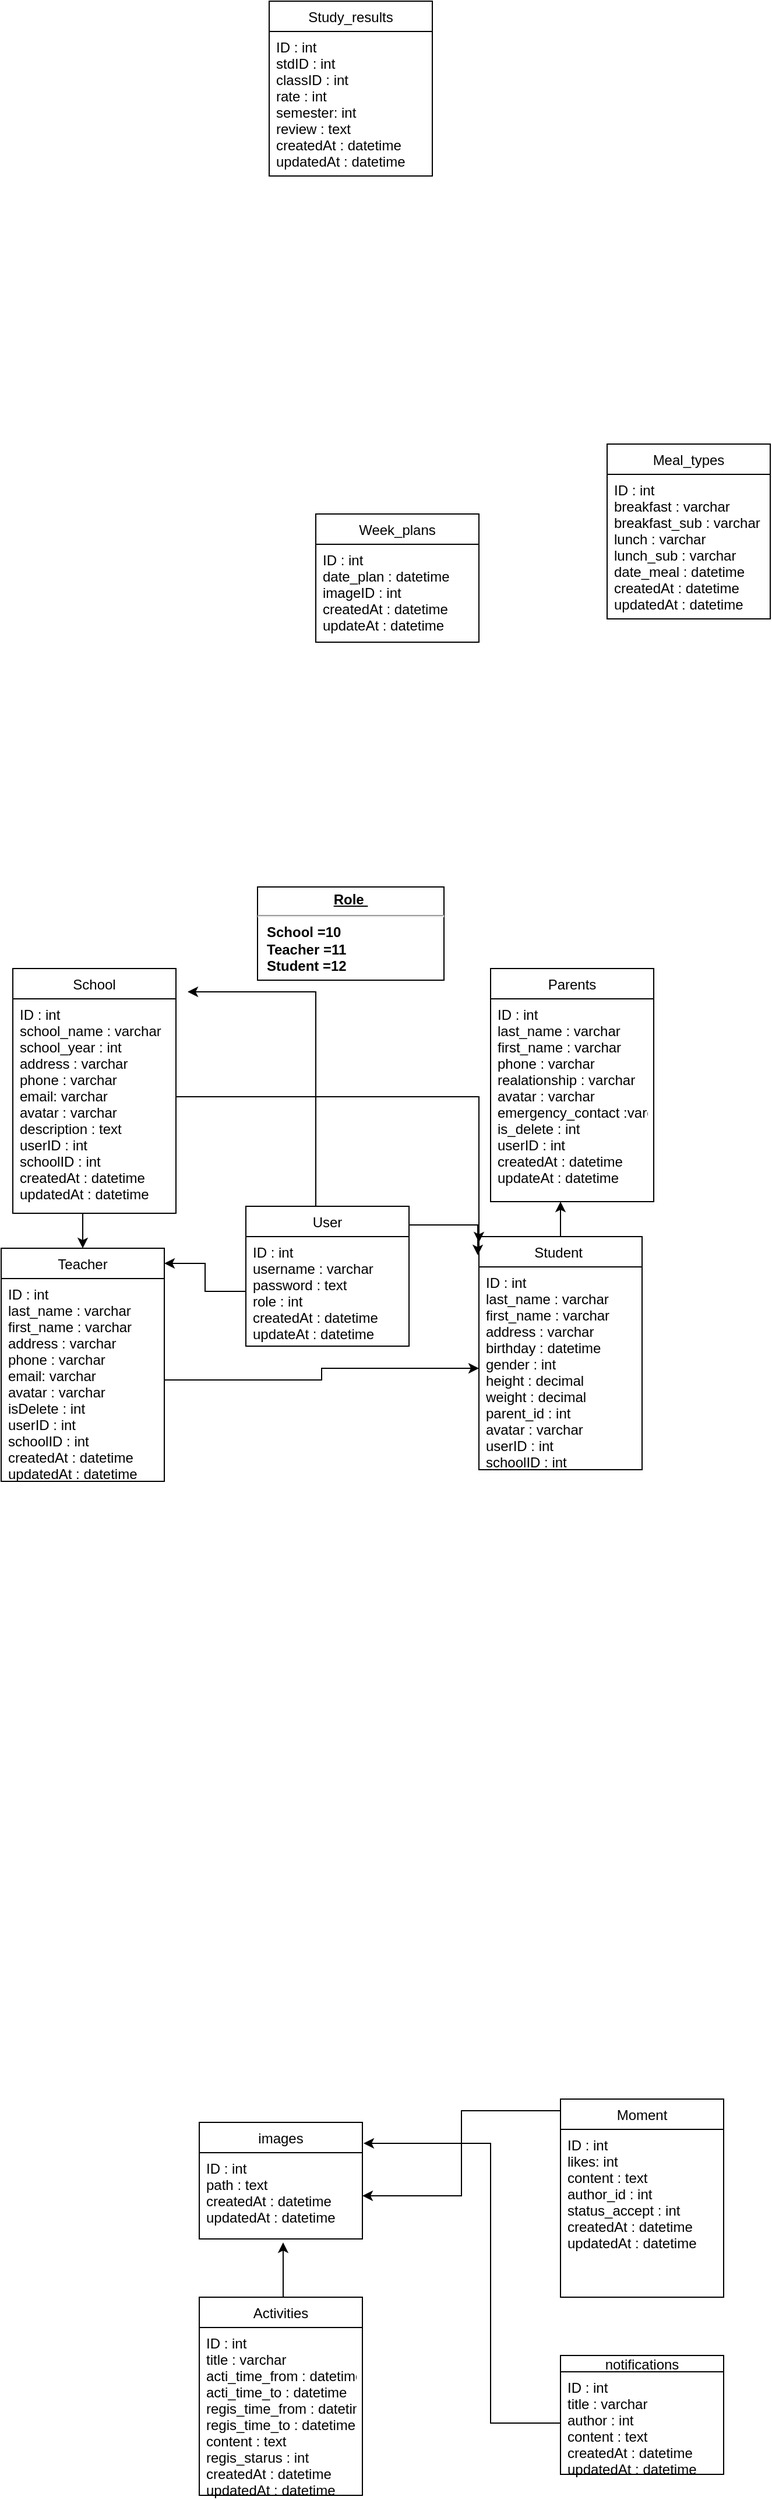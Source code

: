 <mxfile version="12.1.8" type="github" pages="1">
  <diagram id="wBsFTlD9l-tB3xNEcDhj" name="Page-1">
    <mxGraphModel dx="852" dy="1679" grid="1" gridSize="10" guides="1" tooltips="1" connect="1" arrows="1" fold="1" page="1" pageScale="1" pageWidth="827" pageHeight="1169" math="0" shadow="0">
      <root>
        <mxCell id="0"/>
        <mxCell id="1" parent="0"/>
        <mxCell id="9zrNXWnGiJ5A4-3dF4jf-1" value="Teacher" style="swimlane;fontStyle=0;childLayout=stackLayout;horizontal=1;startSize=26;fillColor=none;horizontalStack=0;resizeParent=1;resizeParentMax=0;resizeLast=0;collapsible=1;marginBottom=0;" parent="1" vertex="1">
          <mxGeometry x="60" y="500" width="140" height="200" as="geometry"/>
        </mxCell>
        <mxCell id="9zrNXWnGiJ5A4-3dF4jf-2" value="ID : int &#xa;last_name : varchar&#xa;first_name : varchar&#xa;address : varchar&#xa;phone : varchar&#xa;email: varchar&#xa;avatar : varchar&#xa;isDelete : int&#xa;userID : int&#xa;schoolID : int&#xa;createdAt : datetime&#xa;updatedAt : datetime &#xa;" style="text;strokeColor=none;fillColor=none;align=left;verticalAlign=top;spacingLeft=4;spacingRight=4;overflow=hidden;rotatable=0;points=[[0,0.5],[1,0.5]];portConstraint=eastwest;" parent="9zrNXWnGiJ5A4-3dF4jf-1" vertex="1">
          <mxGeometry y="26" width="140" height="174" as="geometry"/>
        </mxCell>
        <mxCell id="aQ7XGXV-vif6D-BRFP7N-8" value="" style="edgeStyle=orthogonalEdgeStyle;rounded=0;orthogonalLoop=1;jettySize=auto;html=1;" edge="1" parent="1" source="9zrNXWnGiJ5A4-3dF4jf-13" target="aQ7XGXV-vif6D-BRFP7N-6">
          <mxGeometry relative="1" as="geometry">
            <Array as="points">
              <mxPoint x="550" y="510"/>
              <mxPoint x="550" y="510"/>
            </Array>
          </mxGeometry>
        </mxCell>
        <mxCell id="9zrNXWnGiJ5A4-3dF4jf-13" value="Student " style="swimlane;fontStyle=0;childLayout=stackLayout;horizontal=1;startSize=26;fillColor=none;horizontalStack=0;resizeParent=1;resizeParentMax=0;resizeLast=0;collapsible=1;marginBottom=0;" parent="1" vertex="1">
          <mxGeometry x="470" y="490" width="140" height="200" as="geometry"/>
        </mxCell>
        <mxCell id="9zrNXWnGiJ5A4-3dF4jf-14" value="ID : int &#xa;last_name : varchar&#xa;first_name : varchar&#xa;address : varchar&#xa;birthday : datetime&#xa;gender : int&#xa;height : decimal&#xa;weight : decimal&#xa;parent_id : int&#xa;avatar : varchar&#xa;userID : int&#xa;schoolID : int &#xa;" style="text;strokeColor=none;fillColor=none;align=left;verticalAlign=top;spacingLeft=4;spacingRight=4;overflow=hidden;rotatable=0;points=[[0,0.5],[1,0.5]];portConstraint=eastwest;" parent="9zrNXWnGiJ5A4-3dF4jf-13" vertex="1">
          <mxGeometry y="26" width="140" height="174" as="geometry"/>
        </mxCell>
        <mxCell id="aQ7XGXV-vif6D-BRFP7N-6" value="Parents" style="swimlane;fontStyle=0;childLayout=stackLayout;horizontal=1;startSize=26;fillColor=none;horizontalStack=0;resizeParent=1;resizeParentMax=0;resizeLast=0;collapsible=1;marginBottom=0;" vertex="1" parent="1">
          <mxGeometry x="480" y="260" width="140" height="200" as="geometry"/>
        </mxCell>
        <mxCell id="aQ7XGXV-vif6D-BRFP7N-7" value="ID : int &#xa;last_name : varchar&#xa;first_name : varchar&#xa;phone : varchar&#xa;realationship : varchar&#xa;avatar : varchar&#xa;emergency_contact :varchar&#xa;is_delete : int&#xa;userID : int&#xa;createdAt : datetime&#xa;updateAt : datetime  &#xa;&#xa;&#xa; &#xa;" style="text;strokeColor=none;fillColor=none;align=left;verticalAlign=top;spacingLeft=4;spacingRight=4;overflow=hidden;rotatable=0;points=[[0,0.5],[1,0.5]];portConstraint=eastwest;" vertex="1" parent="aQ7XGXV-vif6D-BRFP7N-6">
          <mxGeometry y="26" width="140" height="174" as="geometry"/>
        </mxCell>
        <mxCell id="9zrNXWnGiJ5A4-3dF4jf-73" style="edgeStyle=orthogonalEdgeStyle;rounded=0;orthogonalLoop=1;jettySize=auto;html=1;entryX=0;entryY=0.025;entryDx=0;entryDy=0;entryPerimeter=0;" parent="1" source="9zrNXWnGiJ5A4-3dF4jf-5" target="9zrNXWnGiJ5A4-3dF4jf-13" edge="1">
          <mxGeometry relative="1" as="geometry">
            <mxPoint x="430" y="370" as="targetPoint"/>
            <Array as="points">
              <mxPoint x="470" y="370"/>
            </Array>
          </mxGeometry>
        </mxCell>
        <mxCell id="9zrNXWnGiJ5A4-3dF4jf-77" style="edgeStyle=orthogonalEdgeStyle;rounded=0;orthogonalLoop=1;jettySize=auto;html=1;entryX=0.5;entryY=0;entryDx=0;entryDy=0;" parent="1" source="9zrNXWnGiJ5A4-3dF4jf-5" target="9zrNXWnGiJ5A4-3dF4jf-1" edge="1">
          <mxGeometry relative="1" as="geometry">
            <Array as="points">
              <mxPoint x="130" y="480"/>
              <mxPoint x="130" y="480"/>
            </Array>
          </mxGeometry>
        </mxCell>
        <mxCell id="9zrNXWnGiJ5A4-3dF4jf-5" value="School" style="swimlane;fontStyle=0;childLayout=stackLayout;horizontal=1;startSize=26;fillColor=none;horizontalStack=0;resizeParent=1;resizeParentMax=0;resizeLast=0;collapsible=1;marginBottom=0;" parent="1" vertex="1">
          <mxGeometry x="70" y="260" width="140" height="210" as="geometry"/>
        </mxCell>
        <mxCell id="9zrNXWnGiJ5A4-3dF4jf-6" value="ID : int &#xa;school_name : varchar&#xa;school_year : int&#xa;address : varchar&#xa;phone : varchar&#xa;email: varchar&#xa;avatar : varchar&#xa;description : text&#xa;userID : int&#xa;schoolID : int&#xa;createdAt : datetime&#xa;updatedAt : datetime &#xa;" style="text;strokeColor=none;fillColor=none;align=left;verticalAlign=top;spacingLeft=4;spacingRight=4;overflow=hidden;rotatable=0;points=[[0,0.5],[1,0.5]];portConstraint=eastwest;" parent="9zrNXWnGiJ5A4-3dF4jf-5" vertex="1">
          <mxGeometry y="26" width="140" height="184" as="geometry"/>
        </mxCell>
        <mxCell id="9zrNXWnGiJ5A4-3dF4jf-70" style="edgeStyle=orthogonalEdgeStyle;rounded=0;orthogonalLoop=1;jettySize=auto;html=1;" parent="1" source="9zrNXWnGiJ5A4-3dF4jf-8" edge="1">
          <mxGeometry relative="1" as="geometry">
            <Array as="points">
              <mxPoint x="330" y="280"/>
            </Array>
            <mxPoint x="220" y="280" as="targetPoint"/>
          </mxGeometry>
        </mxCell>
        <mxCell id="9zrNXWnGiJ5A4-3dF4jf-71" style="edgeStyle=orthogonalEdgeStyle;rounded=0;orthogonalLoop=1;jettySize=auto;html=1;entryX=-0.007;entryY=0.08;entryDx=0;entryDy=0;entryPerimeter=0;" parent="1" source="9zrNXWnGiJ5A4-3dF4jf-8" target="9zrNXWnGiJ5A4-3dF4jf-13" edge="1">
          <mxGeometry relative="1" as="geometry">
            <Array as="points">
              <mxPoint x="469" y="480"/>
            </Array>
          </mxGeometry>
        </mxCell>
        <mxCell id="9zrNXWnGiJ5A4-3dF4jf-8" value="User" style="swimlane;fontStyle=0;childLayout=stackLayout;horizontal=1;startSize=26;fillColor=none;horizontalStack=0;resizeParent=1;resizeParentMax=0;resizeLast=0;collapsible=1;marginBottom=0;" parent="1" vertex="1">
          <mxGeometry x="270" y="464" width="140" height="120" as="geometry"/>
        </mxCell>
        <mxCell id="9zrNXWnGiJ5A4-3dF4jf-9" value="ID : int&#xa;username : varchar&#xa;password : text&#xa;role : int&#xa;createdAt : datetime&#xa;updateAt : datetime " style="text;strokeColor=none;fillColor=none;align=left;verticalAlign=top;spacingLeft=4;spacingRight=4;overflow=hidden;rotatable=0;points=[[0,0.5],[1,0.5]];portConstraint=eastwest;" parent="9zrNXWnGiJ5A4-3dF4jf-8" vertex="1">
          <mxGeometry y="26" width="140" height="94" as="geometry"/>
        </mxCell>
        <mxCell id="9zrNXWnGiJ5A4-3dF4jf-16" value="images" style="swimlane;fontStyle=0;childLayout=stackLayout;horizontal=1;startSize=26;fillColor=none;horizontalStack=0;resizeParent=1;resizeParentMax=0;resizeLast=0;collapsible=1;marginBottom=0;" parent="1" vertex="1">
          <mxGeometry x="230" y="1250" width="140" height="100" as="geometry"/>
        </mxCell>
        <mxCell id="9zrNXWnGiJ5A4-3dF4jf-17" value="ID : int&#xa;path : text&#xa;createdAt : datetime&#xa;updatedAt : datetime&#xa;" style="text;strokeColor=none;fillColor=none;align=left;verticalAlign=top;spacingLeft=4;spacingRight=4;overflow=hidden;rotatable=0;points=[[0,0.5],[1,0.5]];portConstraint=eastwest;" parent="9zrNXWnGiJ5A4-3dF4jf-16" vertex="1">
          <mxGeometry y="26" width="140" height="74" as="geometry"/>
        </mxCell>
        <mxCell id="9zrNXWnGiJ5A4-3dF4jf-28" value="Week_plans" style="swimlane;fontStyle=0;childLayout=stackLayout;horizontal=1;startSize=26;fillColor=none;horizontalStack=0;resizeParent=1;resizeParentMax=0;resizeLast=0;collapsible=1;marginBottom=0;" parent="1" vertex="1">
          <mxGeometry x="330" y="-130" width="140" height="110" as="geometry"/>
        </mxCell>
        <mxCell id="9zrNXWnGiJ5A4-3dF4jf-29" value="ID : int &#xa;date_plan : datetime&#xa;imageID : int&#xa;createdAt : datetime&#xa;updateAt : datetime" style="text;strokeColor=none;fillColor=none;align=left;verticalAlign=top;spacingLeft=4;spacingRight=4;overflow=hidden;rotatable=0;points=[[0,0.5],[1,0.5]];portConstraint=eastwest;" parent="9zrNXWnGiJ5A4-3dF4jf-28" vertex="1">
          <mxGeometry y="26" width="140" height="84" as="geometry"/>
        </mxCell>
        <mxCell id="9zrNXWnGiJ5A4-3dF4jf-68" style="edgeStyle=orthogonalEdgeStyle;rounded=0;orthogonalLoop=1;jettySize=auto;html=1;entryX=0.514;entryY=1.041;entryDx=0;entryDy=0;entryPerimeter=0;" parent="1" source="9zrNXWnGiJ5A4-3dF4jf-32" target="9zrNXWnGiJ5A4-3dF4jf-17" edge="1">
          <mxGeometry relative="1" as="geometry">
            <Array as="points">
              <mxPoint x="302" y="1370"/>
              <mxPoint x="302" y="1370"/>
            </Array>
          </mxGeometry>
        </mxCell>
        <mxCell id="9zrNXWnGiJ5A4-3dF4jf-32" value="Activities" style="swimlane;fontStyle=0;childLayout=stackLayout;horizontal=1;startSize=26;fillColor=none;horizontalStack=0;resizeParent=1;resizeParentMax=0;resizeLast=0;collapsible=1;marginBottom=0;" parent="1" vertex="1">
          <mxGeometry x="230" y="1400" width="140" height="170" as="geometry"/>
        </mxCell>
        <mxCell id="9zrNXWnGiJ5A4-3dF4jf-33" value="ID : int &#xa;title : varchar&#xa;acti_time_from : datetime&#xa;acti_time_to : datetime&#xa;regis_time_from : datetime&#xa;regis_time_to : datetime&#xa;content : text&#xa;regis_starus : int&#xa;createdAt : datetime&#xa;updatedAt : datetime" style="text;strokeColor=none;fillColor=none;align=left;verticalAlign=top;spacingLeft=4;spacingRight=4;overflow=hidden;rotatable=0;points=[[0,0.5],[1,0.5]];portConstraint=eastwest;" parent="9zrNXWnGiJ5A4-3dF4jf-32" vertex="1">
          <mxGeometry y="26" width="140" height="144" as="geometry"/>
        </mxCell>
        <mxCell id="9zrNXWnGiJ5A4-3dF4jf-67" style="edgeStyle=orthogonalEdgeStyle;rounded=0;orthogonalLoop=1;jettySize=auto;html=1;entryX=1;entryY=0.5;entryDx=0;entryDy=0;" parent="1" source="9zrNXWnGiJ5A4-3dF4jf-40" target="9zrNXWnGiJ5A4-3dF4jf-17" edge="1">
          <mxGeometry relative="1" as="geometry">
            <Array as="points">
              <mxPoint x="455" y="1240"/>
              <mxPoint x="455" y="1313"/>
            </Array>
          </mxGeometry>
        </mxCell>
        <mxCell id="9zrNXWnGiJ5A4-3dF4jf-40" value="Moment" style="swimlane;fontStyle=0;childLayout=stackLayout;horizontal=1;startSize=26;fillColor=none;horizontalStack=0;resizeParent=1;resizeParentMax=0;resizeLast=0;collapsible=1;marginBottom=0;" parent="1" vertex="1">
          <mxGeometry x="540" y="1230" width="140" height="170" as="geometry"/>
        </mxCell>
        <mxCell id="9zrNXWnGiJ5A4-3dF4jf-41" value="ID : int &#xa;likes: int&#xa;content : text&#xa;author_id : int&#xa;status_accept : int&#xa;createdAt : datetime&#xa;updatedAt : datetime" style="text;strokeColor=none;fillColor=none;align=left;verticalAlign=top;spacingLeft=4;spacingRight=4;overflow=hidden;rotatable=0;points=[[0,0.5],[1,0.5]];portConstraint=eastwest;" parent="9zrNXWnGiJ5A4-3dF4jf-40" vertex="1">
          <mxGeometry y="26" width="140" height="144" as="geometry"/>
        </mxCell>
        <mxCell id="9zrNXWnGiJ5A4-3dF4jf-46" value="notifications" style="swimlane;fontStyle=0;childLayout=stackLayout;horizontal=1;startSize=14;fillColor=none;horizontalStack=0;resizeParent=1;resizeParentMax=0;resizeLast=0;collapsible=1;marginBottom=0;" parent="1" vertex="1">
          <mxGeometry x="540" y="1450" width="140" height="102" as="geometry"/>
        </mxCell>
        <mxCell id="9zrNXWnGiJ5A4-3dF4jf-47" value="ID : int &#xa;title : varchar&#xa;author : int&#xa;content : text&#xa;createdAt : datetime&#xa;updatedAt : datetime" style="text;strokeColor=none;fillColor=none;align=left;verticalAlign=top;spacingLeft=4;spacingRight=4;overflow=hidden;rotatable=0;points=[[0,0.5],[1,0.5]];portConstraint=eastwest;" parent="9zrNXWnGiJ5A4-3dF4jf-46" vertex="1">
          <mxGeometry y="14" width="140" height="88" as="geometry"/>
        </mxCell>
        <mxCell id="9zrNXWnGiJ5A4-3dF4jf-49" value="Meal_types" style="swimlane;fontStyle=0;childLayout=stackLayout;horizontal=1;startSize=26;fillColor=none;horizontalStack=0;resizeParent=1;resizeParentMax=0;resizeLast=0;collapsible=1;marginBottom=0;" parent="1" vertex="1">
          <mxGeometry x="580" y="-190" width="140" height="150" as="geometry"/>
        </mxCell>
        <mxCell id="9zrNXWnGiJ5A4-3dF4jf-50" value="ID : int &#xa;breakfast : varchar&#xa;breakfast_sub : varchar&#xa;lunch : varchar&#xa;lunch_sub : varchar&#xa;date_meal : datetime&#xa;createdAt : datetime&#xa;updatedAt : datetime" style="text;strokeColor=none;fillColor=none;align=left;verticalAlign=top;spacingLeft=4;spacingRight=4;overflow=hidden;rotatable=0;points=[[0,0.5],[1,0.5]];portConstraint=eastwest;" parent="9zrNXWnGiJ5A4-3dF4jf-49" vertex="1">
          <mxGeometry y="26" width="140" height="124" as="geometry"/>
        </mxCell>
        <mxCell id="9zrNXWnGiJ5A4-3dF4jf-54" value="Study_results" style="swimlane;fontStyle=0;childLayout=stackLayout;horizontal=1;startSize=26;fillColor=none;horizontalStack=0;resizeParent=1;resizeParentMax=0;resizeLast=0;collapsible=1;marginBottom=0;" parent="1" vertex="1">
          <mxGeometry x="290" y="-570" width="140" height="150" as="geometry"/>
        </mxCell>
        <mxCell id="9zrNXWnGiJ5A4-3dF4jf-55" value="ID : int &#xa;stdID : int&#xa;classID : int&#xa;rate : int&#xa;semester: int&#xa;review : text&#xa;createdAt : datetime&#xa;updatedAt : datetime" style="text;strokeColor=none;fillColor=none;align=left;verticalAlign=top;spacingLeft=4;spacingRight=4;overflow=hidden;rotatable=0;points=[[0,0.5],[1,0.5]];portConstraint=eastwest;" parent="9zrNXWnGiJ5A4-3dF4jf-54" vertex="1">
          <mxGeometry y="26" width="140" height="124" as="geometry"/>
        </mxCell>
        <mxCell id="9zrNXWnGiJ5A4-3dF4jf-69" style="edgeStyle=orthogonalEdgeStyle;rounded=0;orthogonalLoop=1;jettySize=auto;html=1;entryX=1.007;entryY=0.18;entryDx=0;entryDy=0;entryPerimeter=0;" parent="1" source="9zrNXWnGiJ5A4-3dF4jf-47" target="9zrNXWnGiJ5A4-3dF4jf-16" edge="1">
          <mxGeometry relative="1" as="geometry">
            <Array as="points">
              <mxPoint x="480" y="1508"/>
              <mxPoint x="480" y="1268"/>
            </Array>
          </mxGeometry>
        </mxCell>
        <mxCell id="aQ7XGXV-vif6D-BRFP7N-9" style="edgeStyle=orthogonalEdgeStyle;rounded=0;orthogonalLoop=1;jettySize=auto;html=1;entryX=1;entryY=0.065;entryDx=0;entryDy=0;entryPerimeter=0;" edge="1" parent="1" source="9zrNXWnGiJ5A4-3dF4jf-9" target="9zrNXWnGiJ5A4-3dF4jf-1">
          <mxGeometry relative="1" as="geometry"/>
        </mxCell>
        <mxCell id="aQ7XGXV-vif6D-BRFP7N-10" style="edgeStyle=orthogonalEdgeStyle;rounded=0;orthogonalLoop=1;jettySize=auto;html=1;entryX=0;entryY=0.5;entryDx=0;entryDy=0;" edge="1" parent="1" source="9zrNXWnGiJ5A4-3dF4jf-2" target="9zrNXWnGiJ5A4-3dF4jf-14">
          <mxGeometry relative="1" as="geometry"/>
        </mxCell>
        <mxCell id="aQ7XGXV-vif6D-BRFP7N-11" value="&lt;p style=&quot;margin: 0px ; margin-top: 4px ; text-align: center ; text-decoration: underline&quot;&gt;&lt;b&gt;Role&amp;nbsp;&lt;/b&gt;&lt;/p&gt;&lt;hr&gt;&lt;p style=&quot;margin: 0px ; margin-left: 8px&quot;&gt;&lt;b&gt;School =10&lt;/b&gt;&lt;/p&gt;&lt;p style=&quot;margin: 0px ; margin-left: 8px&quot;&gt;&lt;b&gt;Teacher =11&lt;/b&gt;&lt;/p&gt;&lt;p style=&quot;margin: 0px ; margin-left: 8px&quot;&gt;&lt;b&gt;Student =12&lt;br&gt;&lt;/b&gt;&lt;br&gt;&lt;/p&gt;" style="verticalAlign=top;align=left;overflow=fill;fontSize=12;fontFamily=Helvetica;html=1;" vertex="1" parent="1">
          <mxGeometry x="280" y="190" width="160" height="80" as="geometry"/>
        </mxCell>
      </root>
    </mxGraphModel>
  </diagram>
</mxfile>
